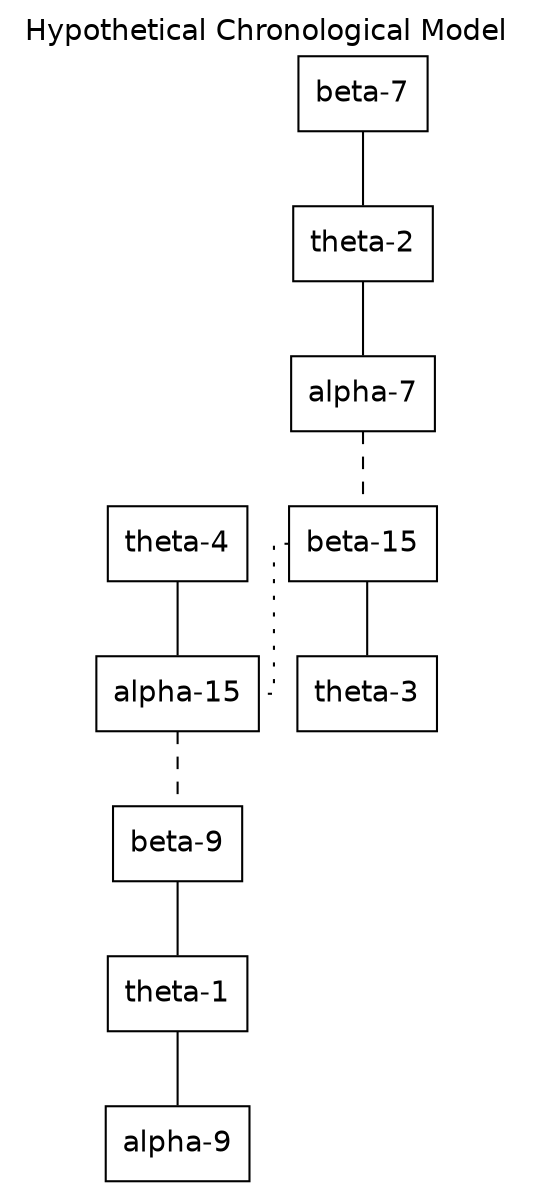 digraph to_dot {
	graph [bgcolor="/x11/white",
		colorscheme="",
		dpi="",
		fontcolor="/x11/black",
		fontname=helvetica,
		fontsize=14,
		label="Hypothetical Chronological Model",
		labelloc=t,
		margin="",
		page="",
		ratio="",
		size="",
		splines=ortho,
		style=""
	];
	"alpha-9"	 [color="/x11/black",
		fillcolor="/x11/white",
		fontcolor="/x11/black",
		fontname=helvetica,
		fontsize=14,
		shape=box,
		style=filled];
	"beta-9"	 [color="/x11/black",
		fillcolor="/x11/white",
		fontcolor="/x11/black",
		fontname=helvetica,
		fontsize=14,
		shape=box,
		style=filled];
	"theta-1"	 [color="/x11/black",
		fillcolor="/x11/white",
		fontcolor="/x11/black",
		fontname=helvetica,
		fontsize=14,
		shape=box,
		style=filled];
	"beta-9" -> "theta-1"	 [arrowhead=none,
		color="/x11/black",
		fontcolor="/x11/black",
		fontname=helvetica,
		fontsize=14,
		style=solid];
	"theta-1" -> "alpha-9"	 [arrowhead=none,
		color="/x11/black",
		fontcolor="/x11/black",
		fontname=helvetica,
		fontsize=14,
		style=solid];
	"alpha-7"	 [color="/x11/black",
		fillcolor="/x11/white",
		fontcolor="/x11/black",
		fontname=helvetica,
		fontsize=14,
		shape=box,
		style=filled];
	"beta-15"	 [color="/x11/black",
		fillcolor="/x11/white",
		fontcolor="/x11/black",
		fontname=helvetica,
		fontsize=14,
		shape=box,
		style=filled];
	"alpha-7" -> "beta-15"	 [arrowhead=none,
		color="/x11/black",
		fontcolor="/x11/black",
		fontname=helvetica,
		fontsize=14,
		style=dashed];
	"beta-7"	 [color="/x11/black",
		fillcolor="/x11/white",
		fontcolor="/x11/black",
		fontname=helvetica,
		fontsize=14,
		shape=box,
		style=filled];
	"theta-2"	 [color="/x11/black",
		fillcolor="/x11/white",
		fontcolor="/x11/black",
		fontname=helvetica,
		fontsize=14,
		shape=box,
		style=filled];
	"beta-7" -> "theta-2"	 [arrowhead=none,
		color="/x11/black",
		fontcolor="/x11/black",
		fontname=helvetica,
		fontsize=14,
		style=solid];
	"theta-2" -> "alpha-7"	 [arrowhead=none,
		color="/x11/black",
		fontcolor="/x11/black",
		fontname=helvetica,
		fontsize=14,
		style=solid];
	"alpha-15"	 [color="/x11/black",
		fillcolor="/x11/white",
		fontcolor="/x11/black",
		fontname=helvetica,
		fontsize=14,
		shape=box,
		style=filled];
	"alpha-15" -> "beta-9"	 [arrowhead=none,
		color="/x11/black",
		fontcolor="/x11/black",
		fontname=helvetica,
		fontsize=14,
		style=dashed];
	"beta-15" -> "alpha-15"	 [arrowhead=none,
		color="/x11/black",
		fontcolor="/x11/black",
		fontname=helvetica,
		fontsize=14,
		style=dotted];
	"theta-3"	 [color="/x11/black",
		fillcolor="/x11/white",
		fontcolor="/x11/black",
		fontname=helvetica,
		fontsize=14,
		shape=box,
		style=filled];
	"beta-15" -> "theta-3"	 [arrowhead=none,
		color="/x11/black",
		fontcolor="/x11/black",
		fontname=helvetica,
		fontsize=14,
		style=solid];
	"theta-4"	 [color="/x11/black",
		fillcolor="/x11/white",
		fontcolor="/x11/black",
		fontname=helvetica,
		fontsize=14,
		shape=box,
		style=filled];
	"theta-4" -> "alpha-15"	 [arrowhead=none,
		color="/x11/black",
		fontcolor="/x11/black",
		fontname=helvetica,
		fontsize=14,
		style=solid];
}
